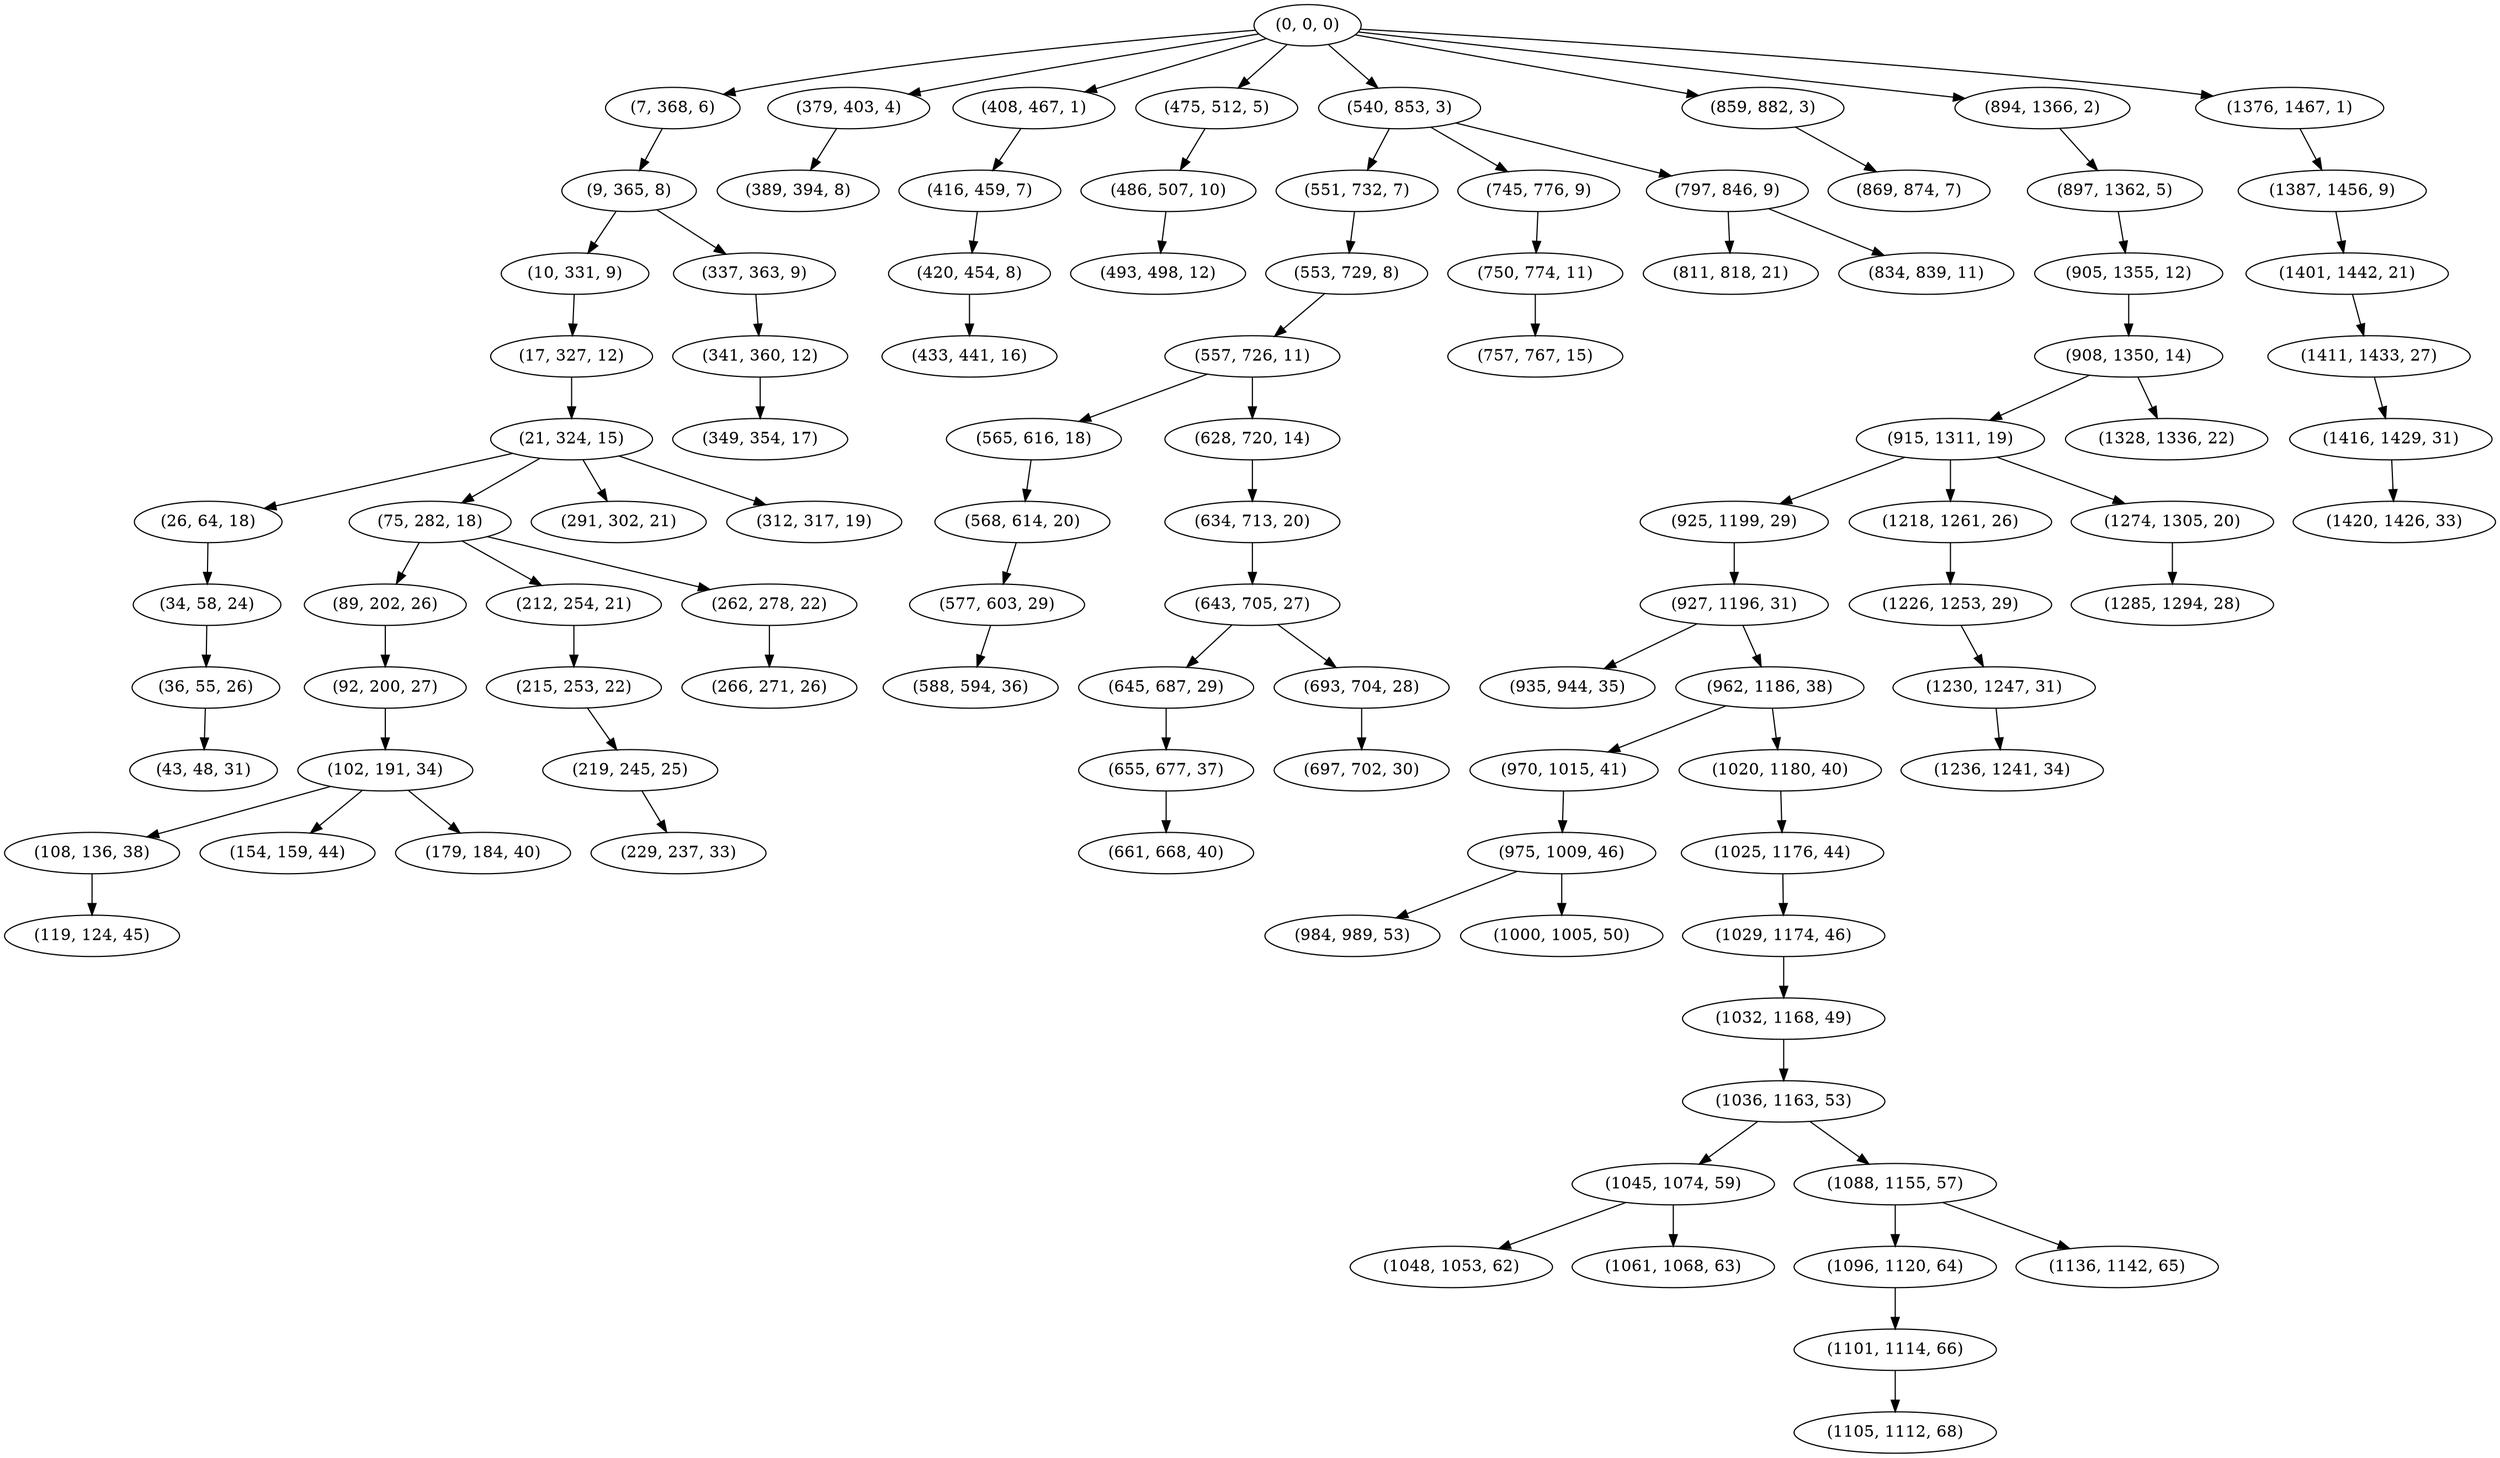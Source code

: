 digraph tree {
    "(0, 0, 0)";
    "(7, 368, 6)";
    "(9, 365, 8)";
    "(10, 331, 9)";
    "(17, 327, 12)";
    "(21, 324, 15)";
    "(26, 64, 18)";
    "(34, 58, 24)";
    "(36, 55, 26)";
    "(43, 48, 31)";
    "(75, 282, 18)";
    "(89, 202, 26)";
    "(92, 200, 27)";
    "(102, 191, 34)";
    "(108, 136, 38)";
    "(119, 124, 45)";
    "(154, 159, 44)";
    "(179, 184, 40)";
    "(212, 254, 21)";
    "(215, 253, 22)";
    "(219, 245, 25)";
    "(229, 237, 33)";
    "(262, 278, 22)";
    "(266, 271, 26)";
    "(291, 302, 21)";
    "(312, 317, 19)";
    "(337, 363, 9)";
    "(341, 360, 12)";
    "(349, 354, 17)";
    "(379, 403, 4)";
    "(389, 394, 8)";
    "(408, 467, 1)";
    "(416, 459, 7)";
    "(420, 454, 8)";
    "(433, 441, 16)";
    "(475, 512, 5)";
    "(486, 507, 10)";
    "(493, 498, 12)";
    "(540, 853, 3)";
    "(551, 732, 7)";
    "(553, 729, 8)";
    "(557, 726, 11)";
    "(565, 616, 18)";
    "(568, 614, 20)";
    "(577, 603, 29)";
    "(588, 594, 36)";
    "(628, 720, 14)";
    "(634, 713, 20)";
    "(643, 705, 27)";
    "(645, 687, 29)";
    "(655, 677, 37)";
    "(661, 668, 40)";
    "(693, 704, 28)";
    "(697, 702, 30)";
    "(745, 776, 9)";
    "(750, 774, 11)";
    "(757, 767, 15)";
    "(797, 846, 9)";
    "(811, 818, 21)";
    "(834, 839, 11)";
    "(859, 882, 3)";
    "(869, 874, 7)";
    "(894, 1366, 2)";
    "(897, 1362, 5)";
    "(905, 1355, 12)";
    "(908, 1350, 14)";
    "(915, 1311, 19)";
    "(925, 1199, 29)";
    "(927, 1196, 31)";
    "(935, 944, 35)";
    "(962, 1186, 38)";
    "(970, 1015, 41)";
    "(975, 1009, 46)";
    "(984, 989, 53)";
    "(1000, 1005, 50)";
    "(1020, 1180, 40)";
    "(1025, 1176, 44)";
    "(1029, 1174, 46)";
    "(1032, 1168, 49)";
    "(1036, 1163, 53)";
    "(1045, 1074, 59)";
    "(1048, 1053, 62)";
    "(1061, 1068, 63)";
    "(1088, 1155, 57)";
    "(1096, 1120, 64)";
    "(1101, 1114, 66)";
    "(1105, 1112, 68)";
    "(1136, 1142, 65)";
    "(1218, 1261, 26)";
    "(1226, 1253, 29)";
    "(1230, 1247, 31)";
    "(1236, 1241, 34)";
    "(1274, 1305, 20)";
    "(1285, 1294, 28)";
    "(1328, 1336, 22)";
    "(1376, 1467, 1)";
    "(1387, 1456, 9)";
    "(1401, 1442, 21)";
    "(1411, 1433, 27)";
    "(1416, 1429, 31)";
    "(1420, 1426, 33)";
    "(0, 0, 0)" -> "(7, 368, 6)";
    "(0, 0, 0)" -> "(379, 403, 4)";
    "(0, 0, 0)" -> "(408, 467, 1)";
    "(0, 0, 0)" -> "(475, 512, 5)";
    "(0, 0, 0)" -> "(540, 853, 3)";
    "(0, 0, 0)" -> "(859, 882, 3)";
    "(0, 0, 0)" -> "(894, 1366, 2)";
    "(0, 0, 0)" -> "(1376, 1467, 1)";
    "(7, 368, 6)" -> "(9, 365, 8)";
    "(9, 365, 8)" -> "(10, 331, 9)";
    "(9, 365, 8)" -> "(337, 363, 9)";
    "(10, 331, 9)" -> "(17, 327, 12)";
    "(17, 327, 12)" -> "(21, 324, 15)";
    "(21, 324, 15)" -> "(26, 64, 18)";
    "(21, 324, 15)" -> "(75, 282, 18)";
    "(21, 324, 15)" -> "(291, 302, 21)";
    "(21, 324, 15)" -> "(312, 317, 19)";
    "(26, 64, 18)" -> "(34, 58, 24)";
    "(34, 58, 24)" -> "(36, 55, 26)";
    "(36, 55, 26)" -> "(43, 48, 31)";
    "(75, 282, 18)" -> "(89, 202, 26)";
    "(75, 282, 18)" -> "(212, 254, 21)";
    "(75, 282, 18)" -> "(262, 278, 22)";
    "(89, 202, 26)" -> "(92, 200, 27)";
    "(92, 200, 27)" -> "(102, 191, 34)";
    "(102, 191, 34)" -> "(108, 136, 38)";
    "(102, 191, 34)" -> "(154, 159, 44)";
    "(102, 191, 34)" -> "(179, 184, 40)";
    "(108, 136, 38)" -> "(119, 124, 45)";
    "(212, 254, 21)" -> "(215, 253, 22)";
    "(215, 253, 22)" -> "(219, 245, 25)";
    "(219, 245, 25)" -> "(229, 237, 33)";
    "(262, 278, 22)" -> "(266, 271, 26)";
    "(337, 363, 9)" -> "(341, 360, 12)";
    "(341, 360, 12)" -> "(349, 354, 17)";
    "(379, 403, 4)" -> "(389, 394, 8)";
    "(408, 467, 1)" -> "(416, 459, 7)";
    "(416, 459, 7)" -> "(420, 454, 8)";
    "(420, 454, 8)" -> "(433, 441, 16)";
    "(475, 512, 5)" -> "(486, 507, 10)";
    "(486, 507, 10)" -> "(493, 498, 12)";
    "(540, 853, 3)" -> "(551, 732, 7)";
    "(540, 853, 3)" -> "(745, 776, 9)";
    "(540, 853, 3)" -> "(797, 846, 9)";
    "(551, 732, 7)" -> "(553, 729, 8)";
    "(553, 729, 8)" -> "(557, 726, 11)";
    "(557, 726, 11)" -> "(565, 616, 18)";
    "(557, 726, 11)" -> "(628, 720, 14)";
    "(565, 616, 18)" -> "(568, 614, 20)";
    "(568, 614, 20)" -> "(577, 603, 29)";
    "(577, 603, 29)" -> "(588, 594, 36)";
    "(628, 720, 14)" -> "(634, 713, 20)";
    "(634, 713, 20)" -> "(643, 705, 27)";
    "(643, 705, 27)" -> "(645, 687, 29)";
    "(643, 705, 27)" -> "(693, 704, 28)";
    "(645, 687, 29)" -> "(655, 677, 37)";
    "(655, 677, 37)" -> "(661, 668, 40)";
    "(693, 704, 28)" -> "(697, 702, 30)";
    "(745, 776, 9)" -> "(750, 774, 11)";
    "(750, 774, 11)" -> "(757, 767, 15)";
    "(797, 846, 9)" -> "(811, 818, 21)";
    "(797, 846, 9)" -> "(834, 839, 11)";
    "(859, 882, 3)" -> "(869, 874, 7)";
    "(894, 1366, 2)" -> "(897, 1362, 5)";
    "(897, 1362, 5)" -> "(905, 1355, 12)";
    "(905, 1355, 12)" -> "(908, 1350, 14)";
    "(908, 1350, 14)" -> "(915, 1311, 19)";
    "(908, 1350, 14)" -> "(1328, 1336, 22)";
    "(915, 1311, 19)" -> "(925, 1199, 29)";
    "(915, 1311, 19)" -> "(1218, 1261, 26)";
    "(915, 1311, 19)" -> "(1274, 1305, 20)";
    "(925, 1199, 29)" -> "(927, 1196, 31)";
    "(927, 1196, 31)" -> "(935, 944, 35)";
    "(927, 1196, 31)" -> "(962, 1186, 38)";
    "(962, 1186, 38)" -> "(970, 1015, 41)";
    "(962, 1186, 38)" -> "(1020, 1180, 40)";
    "(970, 1015, 41)" -> "(975, 1009, 46)";
    "(975, 1009, 46)" -> "(984, 989, 53)";
    "(975, 1009, 46)" -> "(1000, 1005, 50)";
    "(1020, 1180, 40)" -> "(1025, 1176, 44)";
    "(1025, 1176, 44)" -> "(1029, 1174, 46)";
    "(1029, 1174, 46)" -> "(1032, 1168, 49)";
    "(1032, 1168, 49)" -> "(1036, 1163, 53)";
    "(1036, 1163, 53)" -> "(1045, 1074, 59)";
    "(1036, 1163, 53)" -> "(1088, 1155, 57)";
    "(1045, 1074, 59)" -> "(1048, 1053, 62)";
    "(1045, 1074, 59)" -> "(1061, 1068, 63)";
    "(1088, 1155, 57)" -> "(1096, 1120, 64)";
    "(1088, 1155, 57)" -> "(1136, 1142, 65)";
    "(1096, 1120, 64)" -> "(1101, 1114, 66)";
    "(1101, 1114, 66)" -> "(1105, 1112, 68)";
    "(1218, 1261, 26)" -> "(1226, 1253, 29)";
    "(1226, 1253, 29)" -> "(1230, 1247, 31)";
    "(1230, 1247, 31)" -> "(1236, 1241, 34)";
    "(1274, 1305, 20)" -> "(1285, 1294, 28)";
    "(1376, 1467, 1)" -> "(1387, 1456, 9)";
    "(1387, 1456, 9)" -> "(1401, 1442, 21)";
    "(1401, 1442, 21)" -> "(1411, 1433, 27)";
    "(1411, 1433, 27)" -> "(1416, 1429, 31)";
    "(1416, 1429, 31)" -> "(1420, 1426, 33)";
}
